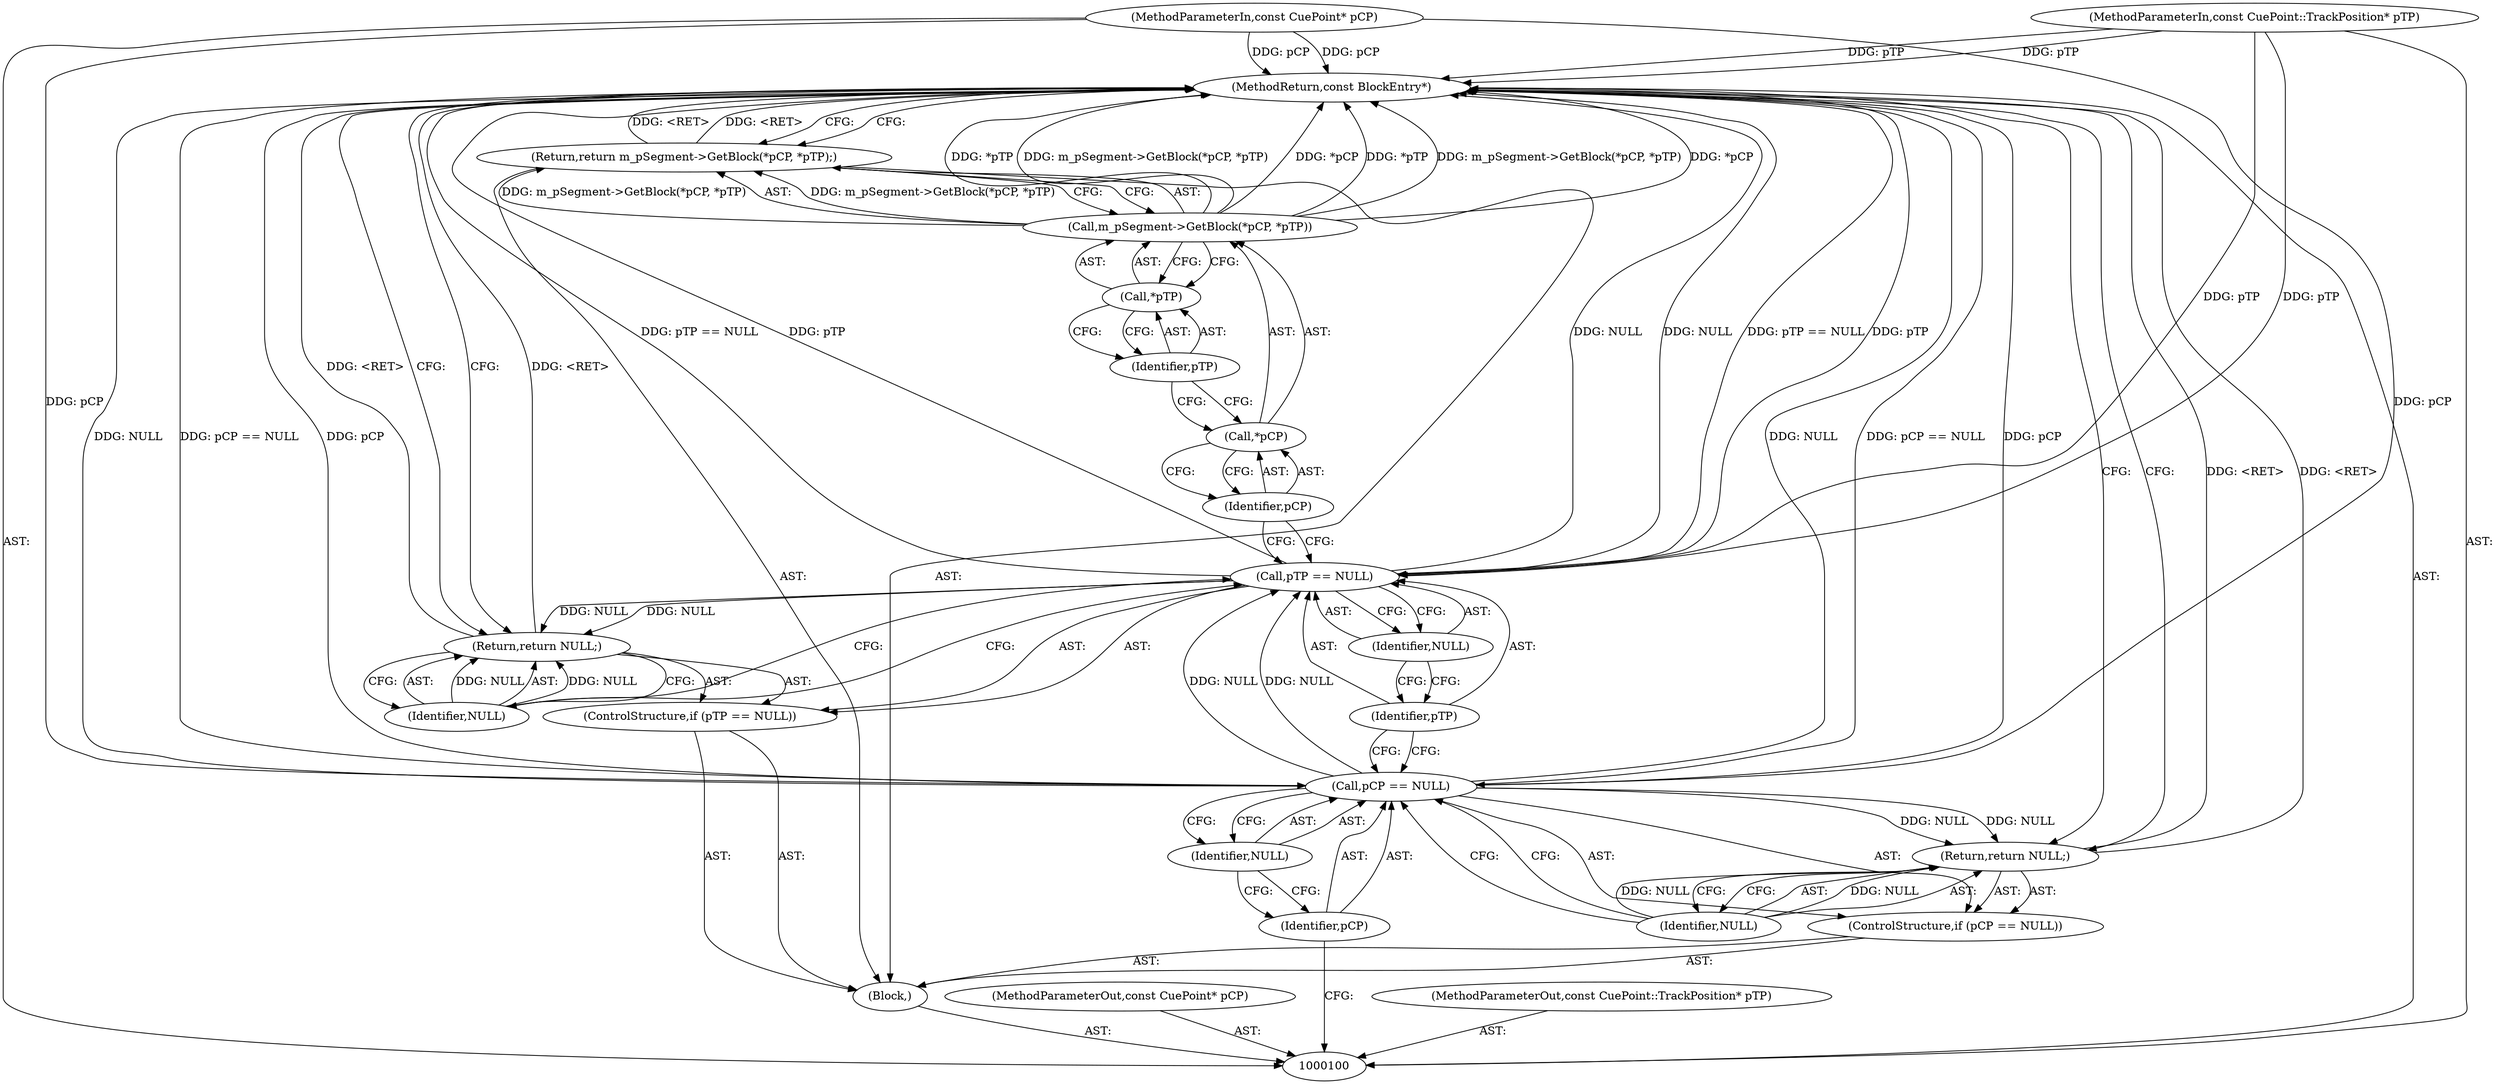 digraph "1_Android_04839626ed859623901ebd3a5fd483982186b59d_49" {
"1000122" [label="(MethodReturn,const BlockEntry*)"];
"1000117" [label="(Call,m_pSegment->GetBlock(*pCP, *pTP))"];
"1000118" [label="(Call,*pCP)"];
"1000119" [label="(Identifier,pCP)"];
"1000120" [label="(Call,*pTP)"];
"1000121" [label="(Identifier,pTP)"];
"1000116" [label="(Return,return m_pSegment->GetBlock(*pCP, *pTP);)"];
"1000101" [label="(MethodParameterIn,const CuePoint* pCP)"];
"1000143" [label="(MethodParameterOut,const CuePoint* pCP)"];
"1000102" [label="(MethodParameterIn,const CuePoint::TrackPosition* pTP)"];
"1000144" [label="(MethodParameterOut,const CuePoint::TrackPosition* pTP)"];
"1000103" [label="(Block,)"];
"1000107" [label="(Identifier,NULL)"];
"1000104" [label="(ControlStructure,if (pCP == NULL))"];
"1000105" [label="(Call,pCP == NULL)"];
"1000106" [label="(Identifier,pCP)"];
"1000109" [label="(Identifier,NULL)"];
"1000108" [label="(Return,return NULL;)"];
"1000113" [label="(Identifier,NULL)"];
"1000110" [label="(ControlStructure,if (pTP == NULL))"];
"1000111" [label="(Call,pTP == NULL)"];
"1000112" [label="(Identifier,pTP)"];
"1000115" [label="(Identifier,NULL)"];
"1000114" [label="(Return,return NULL;)"];
"1000122" -> "1000100"  [label="AST: "];
"1000122" -> "1000108"  [label="CFG: "];
"1000122" -> "1000114"  [label="CFG: "];
"1000122" -> "1000116"  [label="CFG: "];
"1000116" -> "1000122"  [label="DDG: <RET>"];
"1000117" -> "1000122"  [label="DDG: m_pSegment->GetBlock(*pCP, *pTP)"];
"1000117" -> "1000122"  [label="DDG: *pCP"];
"1000117" -> "1000122"  [label="DDG: *pTP"];
"1000105" -> "1000122"  [label="DDG: NULL"];
"1000105" -> "1000122"  [label="DDG: pCP == NULL"];
"1000105" -> "1000122"  [label="DDG: pCP"];
"1000111" -> "1000122"  [label="DDG: pTP == NULL"];
"1000111" -> "1000122"  [label="DDG: pTP"];
"1000111" -> "1000122"  [label="DDG: NULL"];
"1000102" -> "1000122"  [label="DDG: pTP"];
"1000101" -> "1000122"  [label="DDG: pCP"];
"1000108" -> "1000122"  [label="DDG: <RET>"];
"1000114" -> "1000122"  [label="DDG: <RET>"];
"1000117" -> "1000116"  [label="AST: "];
"1000117" -> "1000120"  [label="CFG: "];
"1000118" -> "1000117"  [label="AST: "];
"1000120" -> "1000117"  [label="AST: "];
"1000116" -> "1000117"  [label="CFG: "];
"1000117" -> "1000122"  [label="DDG: m_pSegment->GetBlock(*pCP, *pTP)"];
"1000117" -> "1000122"  [label="DDG: *pCP"];
"1000117" -> "1000122"  [label="DDG: *pTP"];
"1000117" -> "1000116"  [label="DDG: m_pSegment->GetBlock(*pCP, *pTP)"];
"1000118" -> "1000117"  [label="AST: "];
"1000118" -> "1000119"  [label="CFG: "];
"1000119" -> "1000118"  [label="AST: "];
"1000121" -> "1000118"  [label="CFG: "];
"1000119" -> "1000118"  [label="AST: "];
"1000119" -> "1000111"  [label="CFG: "];
"1000118" -> "1000119"  [label="CFG: "];
"1000120" -> "1000117"  [label="AST: "];
"1000120" -> "1000121"  [label="CFG: "];
"1000121" -> "1000120"  [label="AST: "];
"1000117" -> "1000120"  [label="CFG: "];
"1000121" -> "1000120"  [label="AST: "];
"1000121" -> "1000118"  [label="CFG: "];
"1000120" -> "1000121"  [label="CFG: "];
"1000116" -> "1000103"  [label="AST: "];
"1000116" -> "1000117"  [label="CFG: "];
"1000117" -> "1000116"  [label="AST: "];
"1000122" -> "1000116"  [label="CFG: "];
"1000116" -> "1000122"  [label="DDG: <RET>"];
"1000117" -> "1000116"  [label="DDG: m_pSegment->GetBlock(*pCP, *pTP)"];
"1000101" -> "1000100"  [label="AST: "];
"1000101" -> "1000122"  [label="DDG: pCP"];
"1000101" -> "1000105"  [label="DDG: pCP"];
"1000143" -> "1000100"  [label="AST: "];
"1000102" -> "1000100"  [label="AST: "];
"1000102" -> "1000122"  [label="DDG: pTP"];
"1000102" -> "1000111"  [label="DDG: pTP"];
"1000144" -> "1000100"  [label="AST: "];
"1000103" -> "1000100"  [label="AST: "];
"1000104" -> "1000103"  [label="AST: "];
"1000110" -> "1000103"  [label="AST: "];
"1000116" -> "1000103"  [label="AST: "];
"1000107" -> "1000105"  [label="AST: "];
"1000107" -> "1000106"  [label="CFG: "];
"1000105" -> "1000107"  [label="CFG: "];
"1000104" -> "1000103"  [label="AST: "];
"1000105" -> "1000104"  [label="AST: "];
"1000108" -> "1000104"  [label="AST: "];
"1000105" -> "1000104"  [label="AST: "];
"1000105" -> "1000107"  [label="CFG: "];
"1000106" -> "1000105"  [label="AST: "];
"1000107" -> "1000105"  [label="AST: "];
"1000109" -> "1000105"  [label="CFG: "];
"1000112" -> "1000105"  [label="CFG: "];
"1000105" -> "1000122"  [label="DDG: NULL"];
"1000105" -> "1000122"  [label="DDG: pCP == NULL"];
"1000105" -> "1000122"  [label="DDG: pCP"];
"1000101" -> "1000105"  [label="DDG: pCP"];
"1000105" -> "1000108"  [label="DDG: NULL"];
"1000105" -> "1000111"  [label="DDG: NULL"];
"1000106" -> "1000105"  [label="AST: "];
"1000106" -> "1000100"  [label="CFG: "];
"1000107" -> "1000106"  [label="CFG: "];
"1000109" -> "1000108"  [label="AST: "];
"1000109" -> "1000105"  [label="CFG: "];
"1000108" -> "1000109"  [label="CFG: "];
"1000109" -> "1000108"  [label="DDG: NULL"];
"1000108" -> "1000104"  [label="AST: "];
"1000108" -> "1000109"  [label="CFG: "];
"1000109" -> "1000108"  [label="AST: "];
"1000122" -> "1000108"  [label="CFG: "];
"1000108" -> "1000122"  [label="DDG: <RET>"];
"1000109" -> "1000108"  [label="DDG: NULL"];
"1000105" -> "1000108"  [label="DDG: NULL"];
"1000113" -> "1000111"  [label="AST: "];
"1000113" -> "1000112"  [label="CFG: "];
"1000111" -> "1000113"  [label="CFG: "];
"1000110" -> "1000103"  [label="AST: "];
"1000111" -> "1000110"  [label="AST: "];
"1000114" -> "1000110"  [label="AST: "];
"1000111" -> "1000110"  [label="AST: "];
"1000111" -> "1000113"  [label="CFG: "];
"1000112" -> "1000111"  [label="AST: "];
"1000113" -> "1000111"  [label="AST: "];
"1000115" -> "1000111"  [label="CFG: "];
"1000119" -> "1000111"  [label="CFG: "];
"1000111" -> "1000122"  [label="DDG: pTP == NULL"];
"1000111" -> "1000122"  [label="DDG: pTP"];
"1000111" -> "1000122"  [label="DDG: NULL"];
"1000102" -> "1000111"  [label="DDG: pTP"];
"1000105" -> "1000111"  [label="DDG: NULL"];
"1000111" -> "1000114"  [label="DDG: NULL"];
"1000112" -> "1000111"  [label="AST: "];
"1000112" -> "1000105"  [label="CFG: "];
"1000113" -> "1000112"  [label="CFG: "];
"1000115" -> "1000114"  [label="AST: "];
"1000115" -> "1000111"  [label="CFG: "];
"1000114" -> "1000115"  [label="CFG: "];
"1000115" -> "1000114"  [label="DDG: NULL"];
"1000114" -> "1000110"  [label="AST: "];
"1000114" -> "1000115"  [label="CFG: "];
"1000115" -> "1000114"  [label="AST: "];
"1000122" -> "1000114"  [label="CFG: "];
"1000114" -> "1000122"  [label="DDG: <RET>"];
"1000115" -> "1000114"  [label="DDG: NULL"];
"1000111" -> "1000114"  [label="DDG: NULL"];
}
